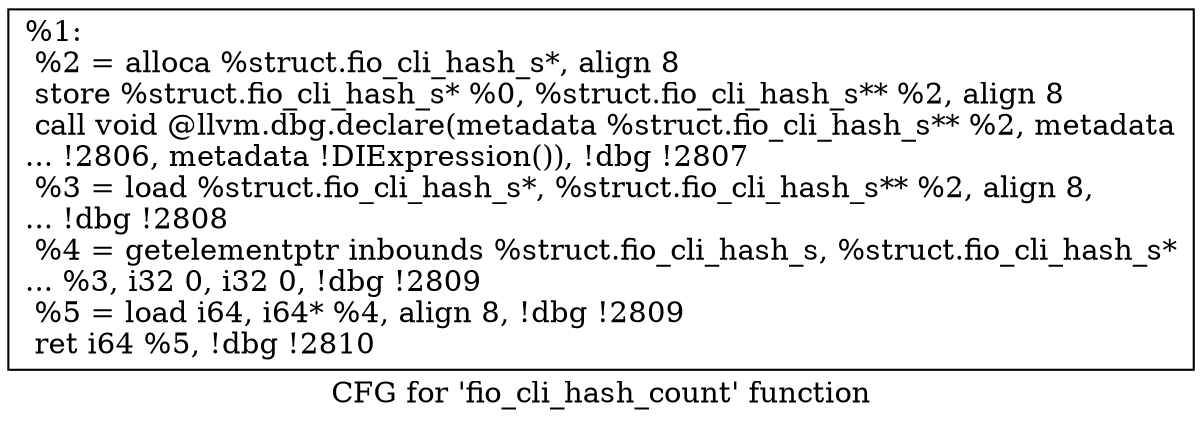 digraph "CFG for 'fio_cli_hash_count' function" {
	label="CFG for 'fio_cli_hash_count' function";

	Node0x55685189ae00 [shape=record,label="{%1:\l  %2 = alloca %struct.fio_cli_hash_s*, align 8\l  store %struct.fio_cli_hash_s* %0, %struct.fio_cli_hash_s** %2, align 8\l  call void @llvm.dbg.declare(metadata %struct.fio_cli_hash_s** %2, metadata\l... !2806, metadata !DIExpression()), !dbg !2807\l  %3 = load %struct.fio_cli_hash_s*, %struct.fio_cli_hash_s** %2, align 8,\l... !dbg !2808\l  %4 = getelementptr inbounds %struct.fio_cli_hash_s, %struct.fio_cli_hash_s*\l... %3, i32 0, i32 0, !dbg !2809\l  %5 = load i64, i64* %4, align 8, !dbg !2809\l  ret i64 %5, !dbg !2810\l}"];
}

